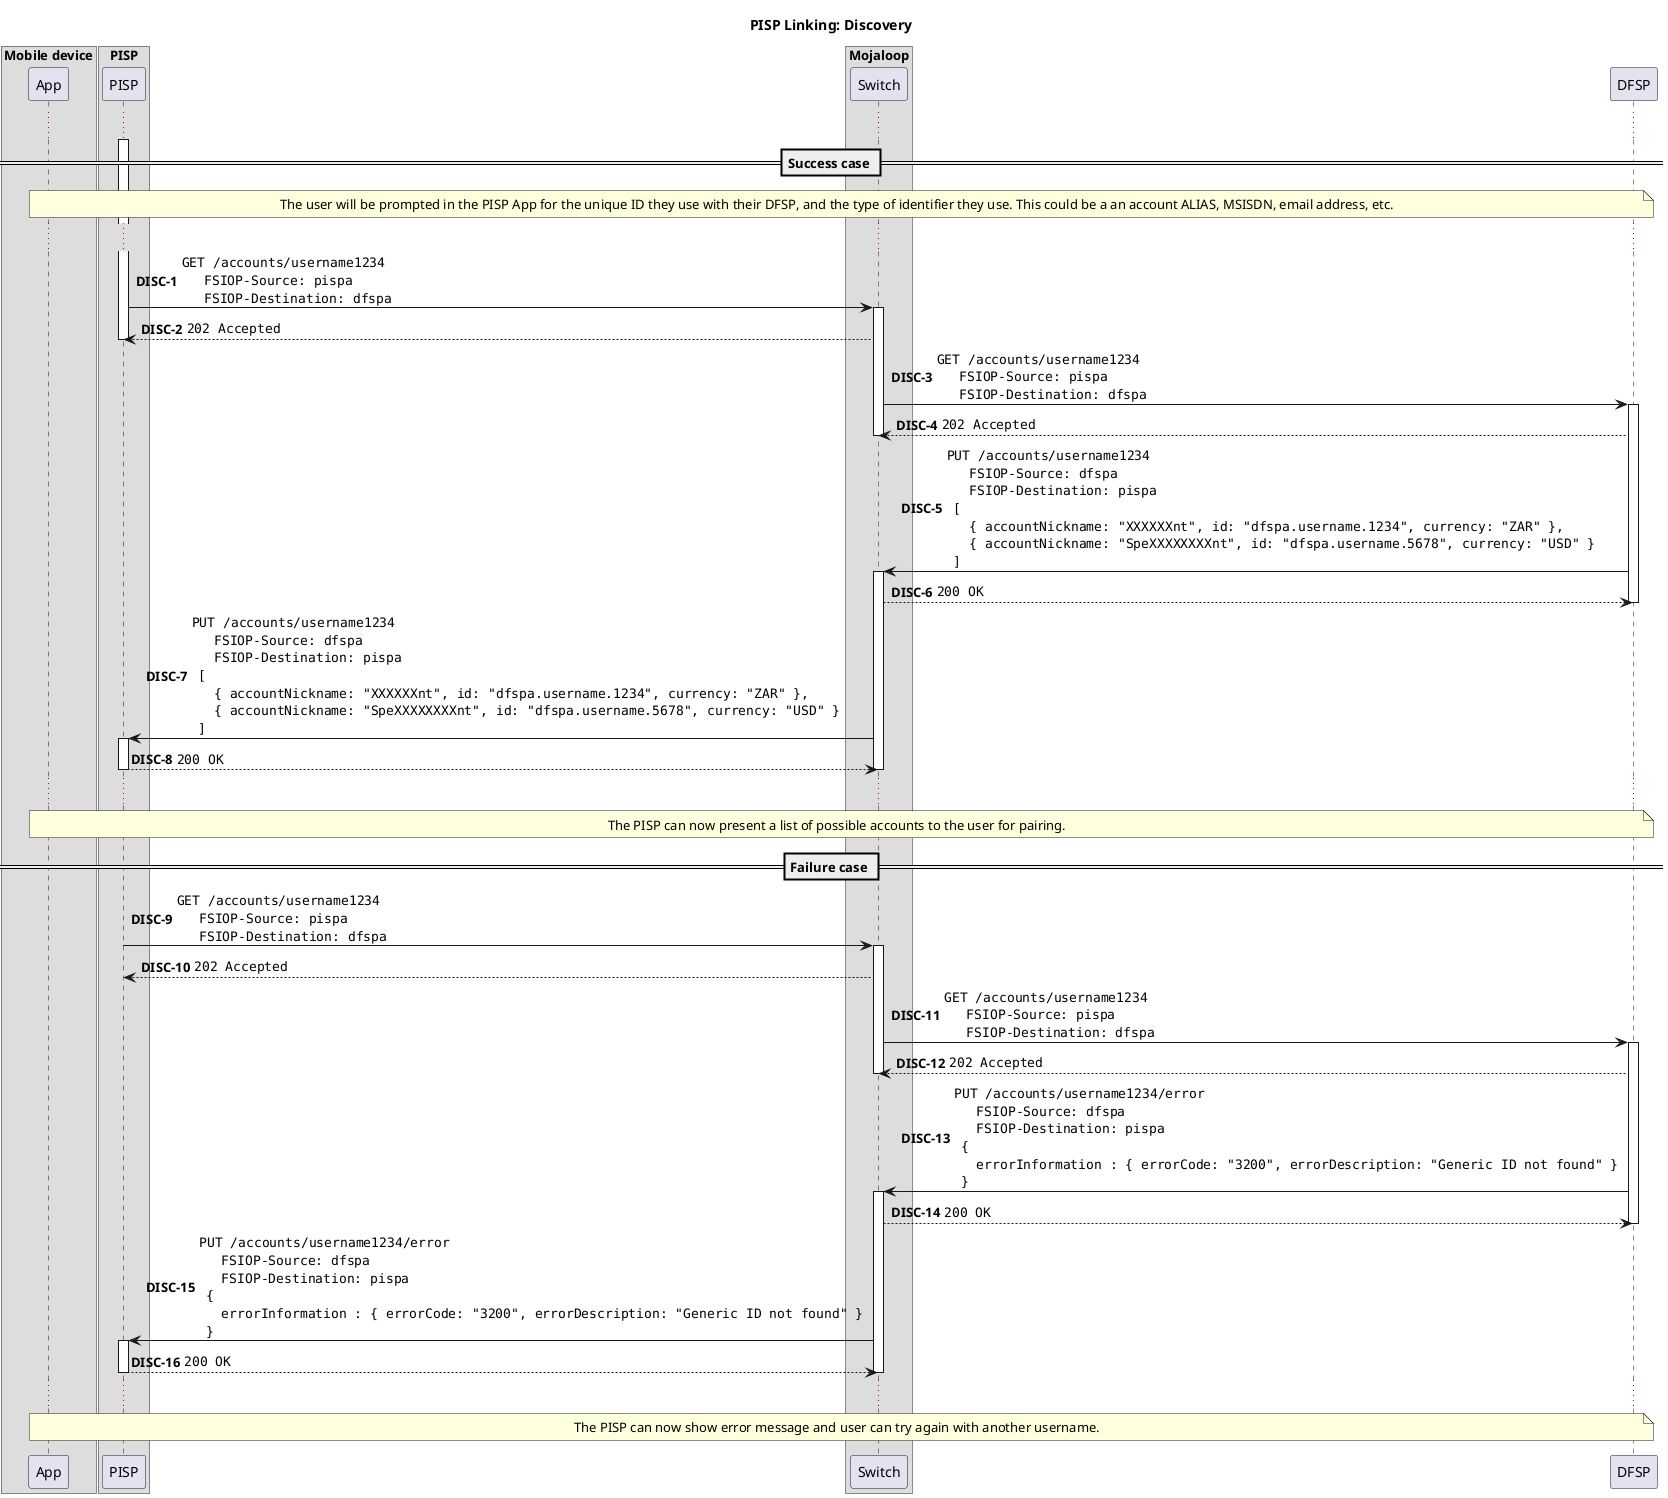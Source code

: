 @startuml

title PISP Linking: Discovery

box "Mobile device"
    participant App
end box

box "PISP"
    participant PISP
end box

box "Mojaloop"
    participant Switch
end box

participant DFSP

autonumber 1 "<b>DISC-#</b>"
activate PISP

...

== Success case ==

note over App, DFSP
  The user will be prompted in the PISP App for the unique ID they use with their DFSP, and the type of identifier they use. This could be a an account ALIAS, MSISDN, email address, etc.
end note

...

PISP -> Switch ++: ""GET /accounts/username1234""\n\
  ""  FSIOP-Source: pispa""\n\
  ""  FSIOP-Destination: dfspa""
Switch --> PISP: ""202 Accepted""
deactivate PISP

Switch -> DFSP ++: ""GET /accounts/username1234""\n\
  ""  FSIOP-Source: pispa""\n\
  ""  FSIOP-Destination: dfspa""
DFSP --> Switch: ""202 Accepted""
deactivate Switch

DFSP -> Switch ++: ""PUT /accounts/username1234""\n\
  ""  FSIOP-Source: dfspa""\n\
  ""  FSIOP-Destination: pispa""\n\
  ""[""\n\
  ""  { accountNickname: "XXXXXXnt", id: "dfspa.username.1234", currency: "ZAR" },""\n\
  ""  { accountNickname: "SpeXXXXXXXXnt", id: "dfspa.username.5678", currency: "USD" }""\n\
  ""]""
Switch --> DFSP: ""200 OK""
deactivate DFSP

Switch -> PISP ++: ""PUT /accounts/username1234""\n\
  ""  FSIOP-Source: dfspa""\n\
  ""  FSIOP-Destination: pispa""\n\
  ""[""\n\
  ""  { accountNickname: "XXXXXXnt", id: "dfspa.username.1234", currency: "ZAR" },""\n\
  ""  { accountNickname: "SpeXXXXXXXXnt", id: "dfspa.username.5678", currency: "USD" }""\n\
  ""]""
PISP --> Switch: ""200 OK""
deactivate Switch
deactivate PISP

...

note over App, DFSP
  The PISP can now present a list of possible accounts to the user for pairing.
end note


== Failure case ==

PISP -> Switch ++: ""GET /accounts/username1234""\n\
  ""  FSIOP-Source: pispa""\n\
  ""  FSIOP-Destination: dfspa""
Switch --> PISP: ""202 Accepted""
deactivate PISP

Switch -> DFSP ++: ""GET /accounts/username1234""\n\
  ""  FSIOP-Source: pispa""\n\
  ""  FSIOP-Destination: dfspa""
DFSP --> Switch: ""202 Accepted""
deactivate Switch

DFSP -> Switch ++: ""PUT /accounts/username1234/error""\n\
  ""  FSIOP-Source: dfspa""\n\
  ""  FSIOP-Destination: pispa""\n\
  ""{""\n\
  ""  errorInformation : { errorCode: "3200", errorDescription: "Generic ID not found" } ""\n\
  ""}""
Switch --> DFSP: ""200 OK""
deactivate DFSP

Switch -> PISP ++: ""PUT /accounts/username1234/error""\n\
  ""  FSIOP-Source: dfspa""\n\
  ""  FSIOP-Destination: pispa""\n\
  ""{""\n\
  ""  errorInformation : { errorCode: "3200", errorDescription: "Generic ID not found" } ""\n\
  ""}""
PISP --> Switch: ""200 OK""
deactivate Switch
deactivate PISP

...

note over App, DFSP
  The PISP can now show error message and user can try again with another username.
end note

@enduml
